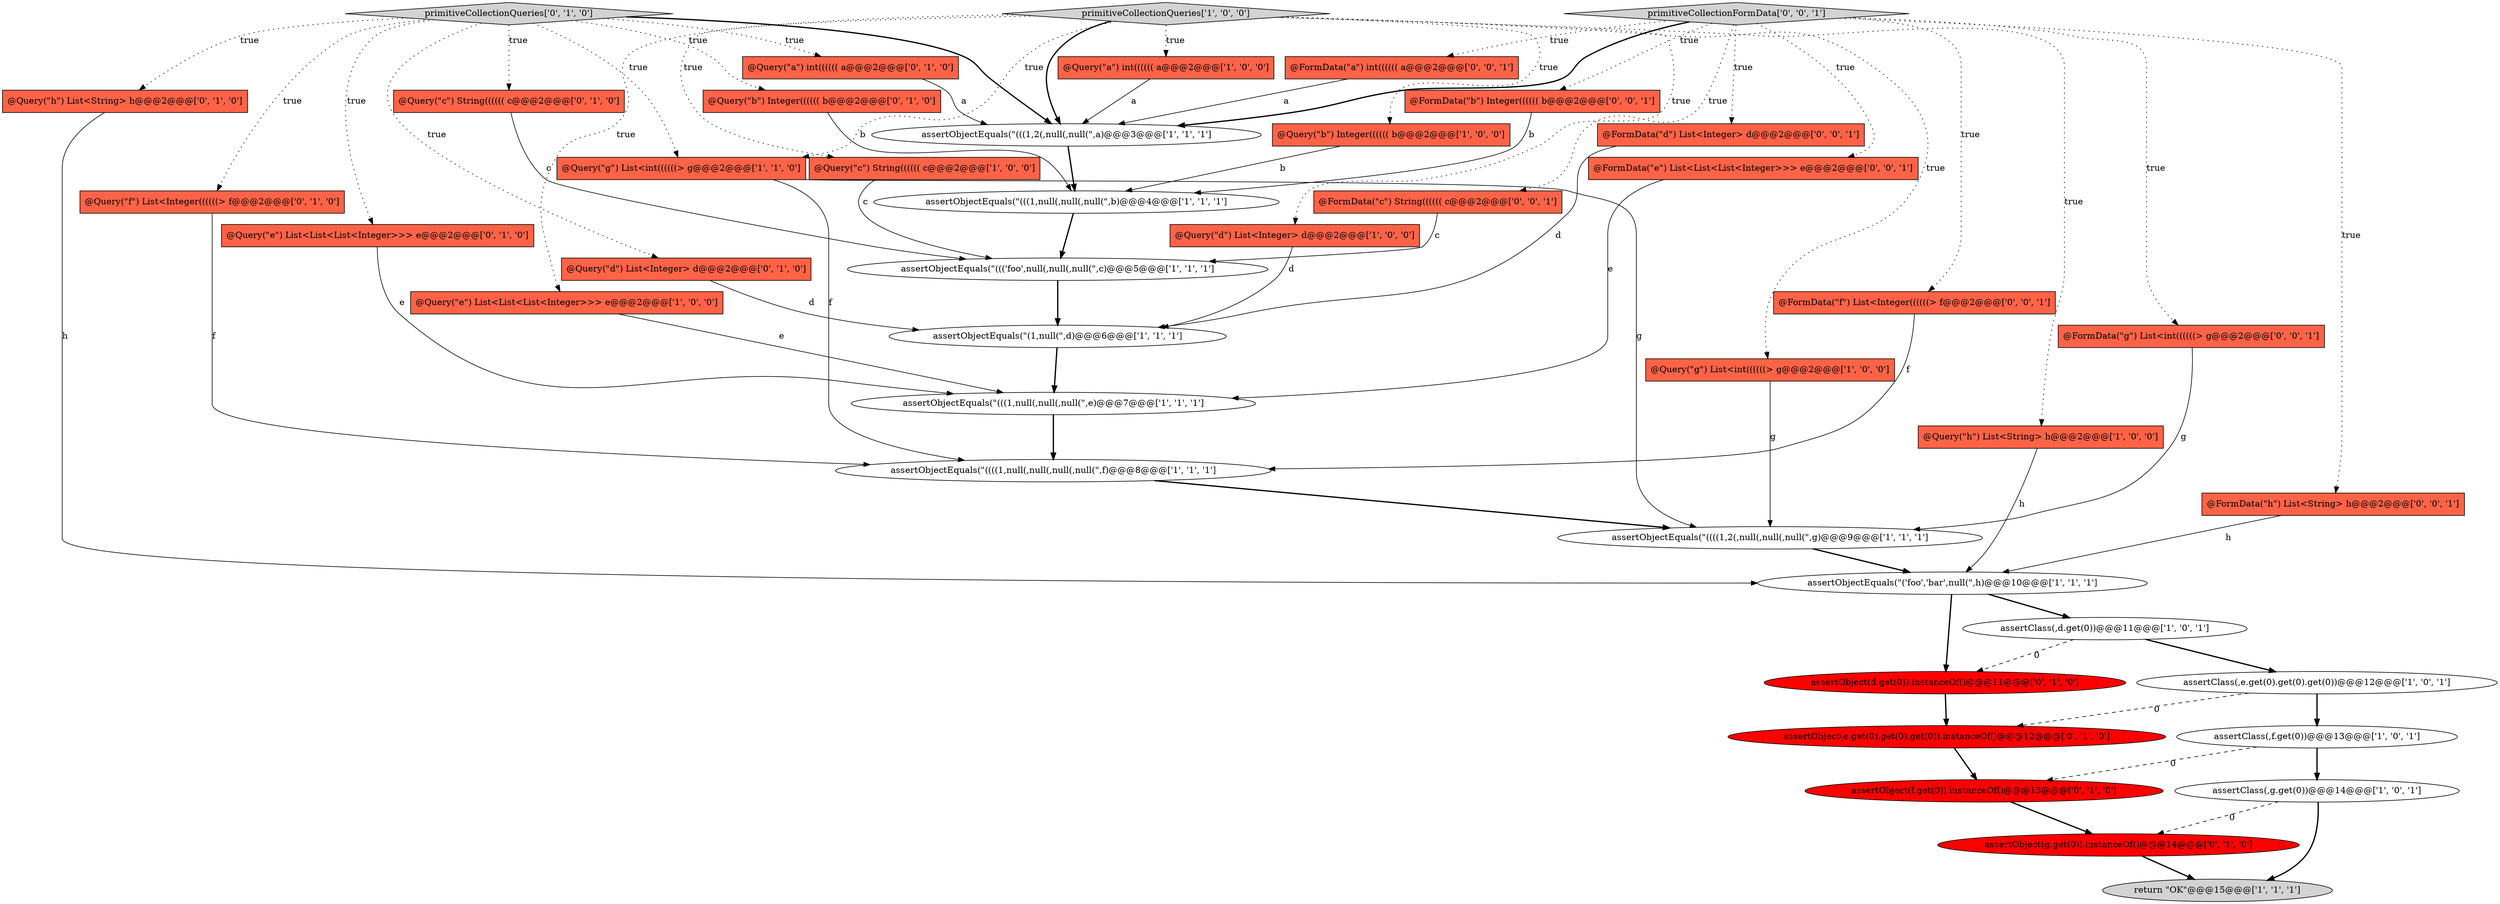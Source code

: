 digraph {
25 [style = filled, label = "@Query(\"a\") int(((((( a@@@2@@@['0', '1', '0']", fillcolor = tomato, shape = box image = "AAA0AAABBB2BBB"];
29 [style = filled, label = "assertObject(g.get(0)).instanceOf()@@@14@@@['0', '1', '0']", fillcolor = red, shape = ellipse image = "AAA1AAABBB2BBB"];
4 [style = filled, label = "@Query(\"d\") List<Integer> d@@@2@@@['1', '0', '0']", fillcolor = tomato, shape = box image = "AAA0AAABBB1BBB"];
31 [style = filled, label = "@Query(\"h\") List<String> h@@@2@@@['0', '1', '0']", fillcolor = tomato, shape = box image = "AAA0AAABBB2BBB"];
19 [style = filled, label = "assertClass(,e.get(0).get(0).get(0))@@@12@@@['1', '0', '1']", fillcolor = white, shape = ellipse image = "AAA0AAABBB1BBB"];
17 [style = filled, label = "@Query(\"a\") int(((((( a@@@2@@@['1', '0', '0']", fillcolor = tomato, shape = box image = "AAA0AAABBB1BBB"];
27 [style = filled, label = "@Query(\"b\") Integer(((((( b@@@2@@@['0', '1', '0']", fillcolor = tomato, shape = box image = "AAA0AAABBB2BBB"];
42 [style = filled, label = "primitiveCollectionFormData['0', '0', '1']", fillcolor = lightgray, shape = diamond image = "AAA0AAABBB3BBB"];
18 [style = filled, label = "@Query(\"g\") List<int((((((> g@@@2@@@['1', '1', '0']", fillcolor = tomato, shape = box image = "AAA0AAABBB1BBB"];
9 [style = filled, label = "assertObjectEquals(\"(((1,2(,null(,null(\",a)@@@3@@@['1', '1', '1']", fillcolor = white, shape = ellipse image = "AAA0AAABBB1BBB"];
35 [style = filled, label = "@FormData(\"a\") int(((((( a@@@2@@@['0', '0', '1']", fillcolor = tomato, shape = box image = "AAA0AAABBB3BBB"];
15 [style = filled, label = "assertObjectEquals(\"(((1,null(,null(,null(\",e)@@@7@@@['1', '1', '1']", fillcolor = white, shape = ellipse image = "AAA0AAABBB1BBB"];
33 [style = filled, label = "assertObject(e.get(0).get(0).get(0)).instanceOf()@@@12@@@['0', '1', '0']", fillcolor = red, shape = ellipse image = "AAA1AAABBB2BBB"];
36 [style = filled, label = "@FormData(\"f\") List<Integer((((((> f@@@2@@@['0', '0', '1']", fillcolor = tomato, shape = box image = "AAA0AAABBB3BBB"];
34 [style = filled, label = "@FormData(\"d\") List<Integer> d@@@2@@@['0', '0', '1']", fillcolor = tomato, shape = box image = "AAA0AAABBB3BBB"];
10 [style = filled, label = "assertObjectEquals(\"((((1,null(,null(,null(,null(\",f)@@@8@@@['1', '1', '1']", fillcolor = white, shape = ellipse image = "AAA0AAABBB1BBB"];
28 [style = filled, label = "@Query(\"f\") List<Integer((((((> f@@@2@@@['0', '1', '0']", fillcolor = tomato, shape = box image = "AAA0AAABBB2BBB"];
22 [style = filled, label = "assertObject(d.get(0)).instanceOf()@@@11@@@['0', '1', '0']", fillcolor = red, shape = ellipse image = "AAA1AAABBB2BBB"];
7 [style = filled, label = "@Query(\"e\") List<List<List<Integer>>> e@@@2@@@['1', '0', '0']", fillcolor = tomato, shape = box image = "AAA0AAABBB1BBB"];
12 [style = filled, label = "@Query(\"g\") List<int((((((> g@@@2@@@['1', '0', '0']", fillcolor = tomato, shape = box image = "AAA0AAABBB1BBB"];
40 [style = filled, label = "@FormData(\"b\") Integer(((((( b@@@2@@@['0', '0', '1']", fillcolor = tomato, shape = box image = "AAA0AAABBB3BBB"];
8 [style = filled, label = "assertClass(,f.get(0))@@@13@@@['1', '0', '1']", fillcolor = white, shape = ellipse image = "AAA0AAABBB1BBB"];
30 [style = filled, label = "@Query(\"e\") List<List<List<Integer>>> e@@@2@@@['0', '1', '0']", fillcolor = tomato, shape = box image = "AAA0AAABBB2BBB"];
37 [style = filled, label = "@FormData(\"h\") List<String> h@@@2@@@['0', '0', '1']", fillcolor = tomato, shape = box image = "AAA0AAABBB3BBB"];
32 [style = filled, label = "assertObject(f.get(0)).instanceOf()@@@13@@@['0', '1', '0']", fillcolor = red, shape = ellipse image = "AAA1AAABBB2BBB"];
26 [style = filled, label = "@Query(\"c\") String(((((( c@@@2@@@['0', '1', '0']", fillcolor = tomato, shape = box image = "AAA0AAABBB2BBB"];
3 [style = filled, label = "return \"OK\"@@@15@@@['1', '1', '1']", fillcolor = lightgray, shape = ellipse image = "AAA0AAABBB1BBB"];
2 [style = filled, label = "assertObjectEquals(\"(((1,null(,null(,null(\",b)@@@4@@@['1', '1', '1']", fillcolor = white, shape = ellipse image = "AAA0AAABBB1BBB"];
16 [style = filled, label = "assertClass(,d.get(0))@@@11@@@['1', '0', '1']", fillcolor = white, shape = ellipse image = "AAA0AAABBB1BBB"];
13 [style = filled, label = "@Query(\"b\") Integer(((((( b@@@2@@@['1', '0', '0']", fillcolor = tomato, shape = box image = "AAA0AAABBB1BBB"];
5 [style = filled, label = "assertObjectEquals(\"('foo','bar',null(\",h)@@@10@@@['1', '1', '1']", fillcolor = white, shape = ellipse image = "AAA0AAABBB1BBB"];
0 [style = filled, label = "@Query(\"c\") String(((((( c@@@2@@@['1', '0', '0']", fillcolor = tomato, shape = box image = "AAA0AAABBB1BBB"];
11 [style = filled, label = "assertObjectEquals(\"((((1,2(,null(,null(,null(\",g)@@@9@@@['1', '1', '1']", fillcolor = white, shape = ellipse image = "AAA0AAABBB1BBB"];
23 [style = filled, label = "primitiveCollectionQueries['0', '1', '0']", fillcolor = lightgray, shape = diamond image = "AAA0AAABBB2BBB"];
24 [style = filled, label = "@Query(\"d\") List<Integer> d@@@2@@@['0', '1', '0']", fillcolor = tomato, shape = box image = "AAA0AAABBB2BBB"];
41 [style = filled, label = "@FormData(\"g\") List<int((((((> g@@@2@@@['0', '0', '1']", fillcolor = tomato, shape = box image = "AAA0AAABBB3BBB"];
38 [style = filled, label = "@FormData(\"e\") List<List<List<Integer>>> e@@@2@@@['0', '0', '1']", fillcolor = tomato, shape = box image = "AAA0AAABBB3BBB"];
6 [style = filled, label = "assertObjectEquals(\"((('foo',null(,null(,null(\",c)@@@5@@@['1', '1', '1']", fillcolor = white, shape = ellipse image = "AAA0AAABBB1BBB"];
21 [style = filled, label = "assertClass(,g.get(0))@@@14@@@['1', '0', '1']", fillcolor = white, shape = ellipse image = "AAA0AAABBB1BBB"];
14 [style = filled, label = "@Query(\"h\") List<String> h@@@2@@@['1', '0', '0']", fillcolor = tomato, shape = box image = "AAA0AAABBB1BBB"];
1 [style = filled, label = "primitiveCollectionQueries['1', '0', '0']", fillcolor = lightgray, shape = diamond image = "AAA0AAABBB1BBB"];
39 [style = filled, label = "@FormData(\"c\") String(((((( c@@@2@@@['0', '0', '1']", fillcolor = tomato, shape = box image = "AAA0AAABBB3BBB"];
20 [style = filled, label = "assertObjectEquals(\"(1,null(\",d)@@@6@@@['1', '1', '1']", fillcolor = white, shape = ellipse image = "AAA0AAABBB1BBB"];
42->39 [style = dotted, label="true"];
35->9 [style = solid, label="a"];
16->22 [style = dashed, label="0"];
15->10 [style = bold, label=""];
22->33 [style = bold, label=""];
18->10 [style = solid, label="f"];
42->37 [style = dotted, label="true"];
1->17 [style = dotted, label="true"];
9->2 [style = bold, label=""];
2->6 [style = bold, label=""];
23->28 [style = dotted, label="true"];
4->20 [style = solid, label="d"];
36->10 [style = solid, label="f"];
29->3 [style = bold, label=""];
42->9 [style = bold, label=""];
13->2 [style = solid, label="b"];
42->36 [style = dotted, label="true"];
8->32 [style = dashed, label="0"];
23->30 [style = dotted, label="true"];
1->4 [style = dotted, label="true"];
1->14 [style = dotted, label="true"];
7->15 [style = solid, label="e"];
17->9 [style = solid, label="a"];
16->19 [style = bold, label=""];
42->41 [style = dotted, label="true"];
42->40 [style = dotted, label="true"];
19->8 [style = bold, label=""];
1->9 [style = bold, label=""];
40->2 [style = solid, label="b"];
31->5 [style = solid, label="h"];
1->18 [style = dotted, label="true"];
32->29 [style = bold, label=""];
5->16 [style = bold, label=""];
6->20 [style = bold, label=""];
30->15 [style = solid, label="e"];
1->13 [style = dotted, label="true"];
1->7 [style = dotted, label="true"];
37->5 [style = solid, label="h"];
26->6 [style = solid, label="c"];
11->5 [style = bold, label=""];
23->26 [style = dotted, label="true"];
38->15 [style = solid, label="e"];
24->20 [style = solid, label="d"];
23->18 [style = dotted, label="true"];
12->11 [style = solid, label="g"];
39->6 [style = solid, label="c"];
1->12 [style = dotted, label="true"];
14->5 [style = solid, label="h"];
28->10 [style = solid, label="f"];
23->27 [style = dotted, label="true"];
42->38 [style = dotted, label="true"];
27->2 [style = solid, label="b"];
0->6 [style = solid, label="c"];
8->21 [style = bold, label=""];
33->32 [style = bold, label=""];
42->35 [style = dotted, label="true"];
18->11 [style = solid, label="g"];
34->20 [style = solid, label="d"];
1->0 [style = dotted, label="true"];
19->33 [style = dashed, label="0"];
41->11 [style = solid, label="g"];
20->15 [style = bold, label=""];
5->22 [style = bold, label=""];
23->9 [style = bold, label=""];
23->25 [style = dotted, label="true"];
25->9 [style = solid, label="a"];
23->24 [style = dotted, label="true"];
23->31 [style = dotted, label="true"];
42->34 [style = dotted, label="true"];
21->29 [style = dashed, label="0"];
21->3 [style = bold, label=""];
10->11 [style = bold, label=""];
}
